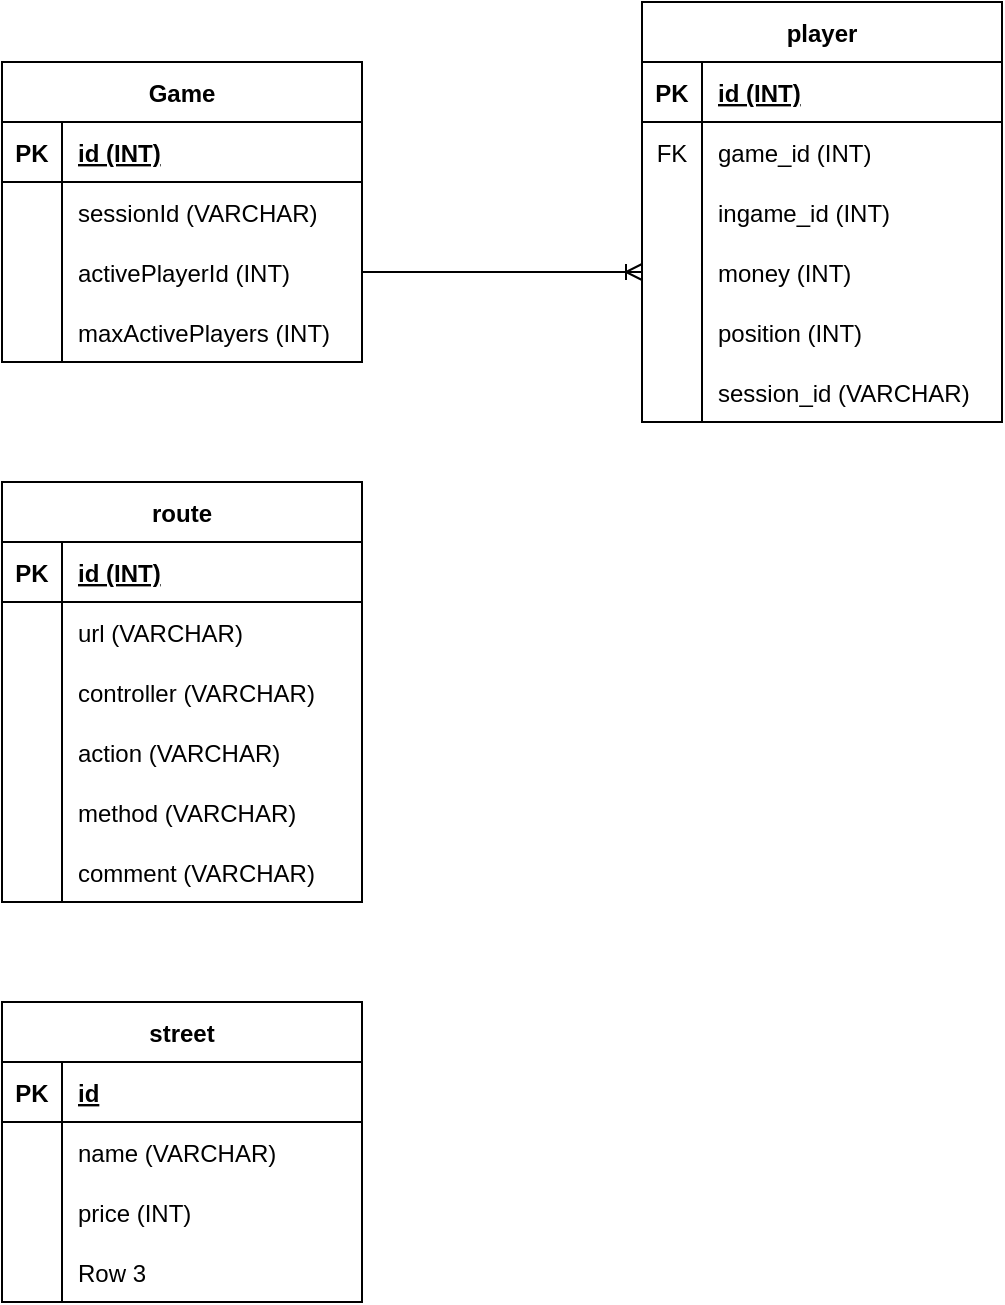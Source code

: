 <mxfile version="20.5.3" type="device"><diagram id="LP4sQiirfoP7FTKP3Act" name="Seite-1"><mxGraphModel dx="782" dy="428" grid="1" gridSize="10" guides="1" tooltips="1" connect="1" arrows="1" fold="1" page="1" pageScale="1" pageWidth="827" pageHeight="1169" math="0" shadow="0"><root><mxCell id="0"/><mxCell id="1" parent="0"/><mxCell id="oeUHayHiVh_X-7XYFyTw-1" value="Game" style="shape=table;startSize=30;container=1;collapsible=1;childLayout=tableLayout;fixedRows=1;rowLines=0;fontStyle=1;align=center;resizeLast=1;" vertex="1" parent="1"><mxGeometry x="100" y="120" width="180" height="150" as="geometry"/></mxCell><mxCell id="oeUHayHiVh_X-7XYFyTw-2" value="" style="shape=tableRow;horizontal=0;startSize=0;swimlaneHead=0;swimlaneBody=0;fillColor=none;collapsible=0;dropTarget=0;points=[[0,0.5],[1,0.5]];portConstraint=eastwest;top=0;left=0;right=0;bottom=1;" vertex="1" parent="oeUHayHiVh_X-7XYFyTw-1"><mxGeometry y="30" width="180" height="30" as="geometry"/></mxCell><mxCell id="oeUHayHiVh_X-7XYFyTw-3" value="PK" style="shape=partialRectangle;connectable=0;fillColor=none;top=0;left=0;bottom=0;right=0;fontStyle=1;overflow=hidden;" vertex="1" parent="oeUHayHiVh_X-7XYFyTw-2"><mxGeometry width="30" height="30" as="geometry"><mxRectangle width="30" height="30" as="alternateBounds"/></mxGeometry></mxCell><mxCell id="oeUHayHiVh_X-7XYFyTw-4" value="id (INT)" style="shape=partialRectangle;connectable=0;fillColor=none;top=0;left=0;bottom=0;right=0;align=left;spacingLeft=6;fontStyle=5;overflow=hidden;" vertex="1" parent="oeUHayHiVh_X-7XYFyTw-2"><mxGeometry x="30" width="150" height="30" as="geometry"><mxRectangle width="150" height="30" as="alternateBounds"/></mxGeometry></mxCell><mxCell id="oeUHayHiVh_X-7XYFyTw-5" value="" style="shape=tableRow;horizontal=0;startSize=0;swimlaneHead=0;swimlaneBody=0;fillColor=none;collapsible=0;dropTarget=0;points=[[0,0.5],[1,0.5]];portConstraint=eastwest;top=0;left=0;right=0;bottom=0;" vertex="1" parent="oeUHayHiVh_X-7XYFyTw-1"><mxGeometry y="60" width="180" height="30" as="geometry"/></mxCell><mxCell id="oeUHayHiVh_X-7XYFyTw-6" value="" style="shape=partialRectangle;connectable=0;fillColor=none;top=0;left=0;bottom=0;right=0;editable=1;overflow=hidden;" vertex="1" parent="oeUHayHiVh_X-7XYFyTw-5"><mxGeometry width="30" height="30" as="geometry"><mxRectangle width="30" height="30" as="alternateBounds"/></mxGeometry></mxCell><mxCell id="oeUHayHiVh_X-7XYFyTw-7" value="sessionId (VARCHAR)" style="shape=partialRectangle;connectable=0;fillColor=none;top=0;left=0;bottom=0;right=0;align=left;spacingLeft=6;overflow=hidden;" vertex="1" parent="oeUHayHiVh_X-7XYFyTw-5"><mxGeometry x="30" width="150" height="30" as="geometry"><mxRectangle width="150" height="30" as="alternateBounds"/></mxGeometry></mxCell><mxCell id="oeUHayHiVh_X-7XYFyTw-8" value="" style="shape=tableRow;horizontal=0;startSize=0;swimlaneHead=0;swimlaneBody=0;fillColor=none;collapsible=0;dropTarget=0;points=[[0,0.5],[1,0.5]];portConstraint=eastwest;top=0;left=0;right=0;bottom=0;" vertex="1" parent="oeUHayHiVh_X-7XYFyTw-1"><mxGeometry y="90" width="180" height="30" as="geometry"/></mxCell><mxCell id="oeUHayHiVh_X-7XYFyTw-9" value="" style="shape=partialRectangle;connectable=0;fillColor=none;top=0;left=0;bottom=0;right=0;editable=1;overflow=hidden;" vertex="1" parent="oeUHayHiVh_X-7XYFyTw-8"><mxGeometry width="30" height="30" as="geometry"><mxRectangle width="30" height="30" as="alternateBounds"/></mxGeometry></mxCell><mxCell id="oeUHayHiVh_X-7XYFyTw-10" value="activePlayerId (INT)" style="shape=partialRectangle;connectable=0;fillColor=none;top=0;left=0;bottom=0;right=0;align=left;spacingLeft=6;overflow=hidden;" vertex="1" parent="oeUHayHiVh_X-7XYFyTw-8"><mxGeometry x="30" width="150" height="30" as="geometry"><mxRectangle width="150" height="30" as="alternateBounds"/></mxGeometry></mxCell><mxCell id="oeUHayHiVh_X-7XYFyTw-11" value="" style="shape=tableRow;horizontal=0;startSize=0;swimlaneHead=0;swimlaneBody=0;fillColor=none;collapsible=0;dropTarget=0;points=[[0,0.5],[1,0.5]];portConstraint=eastwest;top=0;left=0;right=0;bottom=0;" vertex="1" parent="oeUHayHiVh_X-7XYFyTw-1"><mxGeometry y="120" width="180" height="30" as="geometry"/></mxCell><mxCell id="oeUHayHiVh_X-7XYFyTw-12" value="" style="shape=partialRectangle;connectable=0;fillColor=none;top=0;left=0;bottom=0;right=0;editable=1;overflow=hidden;" vertex="1" parent="oeUHayHiVh_X-7XYFyTw-11"><mxGeometry width="30" height="30" as="geometry"><mxRectangle width="30" height="30" as="alternateBounds"/></mxGeometry></mxCell><mxCell id="oeUHayHiVh_X-7XYFyTw-13" value="maxActivePlayers (INT)" style="shape=partialRectangle;connectable=0;fillColor=none;top=0;left=0;bottom=0;right=0;align=left;spacingLeft=6;overflow=hidden;" vertex="1" parent="oeUHayHiVh_X-7XYFyTw-11"><mxGeometry x="30" width="150" height="30" as="geometry"><mxRectangle width="150" height="30" as="alternateBounds"/></mxGeometry></mxCell><mxCell id="oeUHayHiVh_X-7XYFyTw-14" value="player" style="shape=table;startSize=30;container=1;collapsible=1;childLayout=tableLayout;fixedRows=1;rowLines=0;fontStyle=1;align=center;resizeLast=1;" vertex="1" parent="1"><mxGeometry x="420" y="90" width="180" height="210" as="geometry"/></mxCell><mxCell id="oeUHayHiVh_X-7XYFyTw-15" value="" style="shape=tableRow;horizontal=0;startSize=0;swimlaneHead=0;swimlaneBody=0;fillColor=none;collapsible=0;dropTarget=0;points=[[0,0.5],[1,0.5]];portConstraint=eastwest;top=0;left=0;right=0;bottom=1;" vertex="1" parent="oeUHayHiVh_X-7XYFyTw-14"><mxGeometry y="30" width="180" height="30" as="geometry"/></mxCell><mxCell id="oeUHayHiVh_X-7XYFyTw-16" value="PK" style="shape=partialRectangle;connectable=0;fillColor=none;top=0;left=0;bottom=0;right=0;fontStyle=1;overflow=hidden;" vertex="1" parent="oeUHayHiVh_X-7XYFyTw-15"><mxGeometry width="30" height="30" as="geometry"><mxRectangle width="30" height="30" as="alternateBounds"/></mxGeometry></mxCell><mxCell id="oeUHayHiVh_X-7XYFyTw-17" value="id (INT)" style="shape=partialRectangle;connectable=0;fillColor=none;top=0;left=0;bottom=0;right=0;align=left;spacingLeft=6;fontStyle=5;overflow=hidden;" vertex="1" parent="oeUHayHiVh_X-7XYFyTw-15"><mxGeometry x="30" width="150" height="30" as="geometry"><mxRectangle width="150" height="30" as="alternateBounds"/></mxGeometry></mxCell><mxCell id="oeUHayHiVh_X-7XYFyTw-18" value="" style="shape=tableRow;horizontal=0;startSize=0;swimlaneHead=0;swimlaneBody=0;fillColor=none;collapsible=0;dropTarget=0;points=[[0,0.5],[1,0.5]];portConstraint=eastwest;top=0;left=0;right=0;bottom=0;" vertex="1" parent="oeUHayHiVh_X-7XYFyTw-14"><mxGeometry y="60" width="180" height="30" as="geometry"/></mxCell><mxCell id="oeUHayHiVh_X-7XYFyTw-19" value="FK" style="shape=partialRectangle;connectable=0;fillColor=none;top=0;left=0;bottom=0;right=0;editable=1;overflow=hidden;" vertex="1" parent="oeUHayHiVh_X-7XYFyTw-18"><mxGeometry width="30" height="30" as="geometry"><mxRectangle width="30" height="30" as="alternateBounds"/></mxGeometry></mxCell><mxCell id="oeUHayHiVh_X-7XYFyTw-20" value="game_id (INT)" style="shape=partialRectangle;connectable=0;fillColor=none;top=0;left=0;bottom=0;right=0;align=left;spacingLeft=6;overflow=hidden;" vertex="1" parent="oeUHayHiVh_X-7XYFyTw-18"><mxGeometry x="30" width="150" height="30" as="geometry"><mxRectangle width="150" height="30" as="alternateBounds"/></mxGeometry></mxCell><mxCell id="oeUHayHiVh_X-7XYFyTw-21" value="" style="shape=tableRow;horizontal=0;startSize=0;swimlaneHead=0;swimlaneBody=0;fillColor=none;collapsible=0;dropTarget=0;points=[[0,0.5],[1,0.5]];portConstraint=eastwest;top=0;left=0;right=0;bottom=0;" vertex="1" parent="oeUHayHiVh_X-7XYFyTw-14"><mxGeometry y="90" width="180" height="30" as="geometry"/></mxCell><mxCell id="oeUHayHiVh_X-7XYFyTw-22" value="" style="shape=partialRectangle;connectable=0;fillColor=none;top=0;left=0;bottom=0;right=0;editable=1;overflow=hidden;" vertex="1" parent="oeUHayHiVh_X-7XYFyTw-21"><mxGeometry width="30" height="30" as="geometry"><mxRectangle width="30" height="30" as="alternateBounds"/></mxGeometry></mxCell><mxCell id="oeUHayHiVh_X-7XYFyTw-23" value="ingame_id (INT)" style="shape=partialRectangle;connectable=0;fillColor=none;top=0;left=0;bottom=0;right=0;align=left;spacingLeft=6;overflow=hidden;" vertex="1" parent="oeUHayHiVh_X-7XYFyTw-21"><mxGeometry x="30" width="150" height="30" as="geometry"><mxRectangle width="150" height="30" as="alternateBounds"/></mxGeometry></mxCell><mxCell id="oeUHayHiVh_X-7XYFyTw-24" value="" style="shape=tableRow;horizontal=0;startSize=0;swimlaneHead=0;swimlaneBody=0;fillColor=none;collapsible=0;dropTarget=0;points=[[0,0.5],[1,0.5]];portConstraint=eastwest;top=0;left=0;right=0;bottom=0;" vertex="1" parent="oeUHayHiVh_X-7XYFyTw-14"><mxGeometry y="120" width="180" height="30" as="geometry"/></mxCell><mxCell id="oeUHayHiVh_X-7XYFyTw-25" value="" style="shape=partialRectangle;connectable=0;fillColor=none;top=0;left=0;bottom=0;right=0;editable=1;overflow=hidden;" vertex="1" parent="oeUHayHiVh_X-7XYFyTw-24"><mxGeometry width="30" height="30" as="geometry"><mxRectangle width="30" height="30" as="alternateBounds"/></mxGeometry></mxCell><mxCell id="oeUHayHiVh_X-7XYFyTw-26" value="money (INT)" style="shape=partialRectangle;connectable=0;fillColor=none;top=0;left=0;bottom=0;right=0;align=left;spacingLeft=6;overflow=hidden;" vertex="1" parent="oeUHayHiVh_X-7XYFyTw-24"><mxGeometry x="30" width="150" height="30" as="geometry"><mxRectangle width="150" height="30" as="alternateBounds"/></mxGeometry></mxCell><mxCell id="oeUHayHiVh_X-7XYFyTw-27" value="" style="shape=tableRow;horizontal=0;startSize=0;swimlaneHead=0;swimlaneBody=0;fillColor=none;collapsible=0;dropTarget=0;points=[[0,0.5],[1,0.5]];portConstraint=eastwest;top=0;left=0;right=0;bottom=0;" vertex="1" parent="oeUHayHiVh_X-7XYFyTw-14"><mxGeometry y="150" width="180" height="30" as="geometry"/></mxCell><mxCell id="oeUHayHiVh_X-7XYFyTw-28" value="" style="shape=partialRectangle;connectable=0;fillColor=none;top=0;left=0;bottom=0;right=0;editable=1;overflow=hidden;" vertex="1" parent="oeUHayHiVh_X-7XYFyTw-27"><mxGeometry width="30" height="30" as="geometry"><mxRectangle width="30" height="30" as="alternateBounds"/></mxGeometry></mxCell><mxCell id="oeUHayHiVh_X-7XYFyTw-29" value="position (INT)" style="shape=partialRectangle;connectable=0;fillColor=none;top=0;left=0;bottom=0;right=0;align=left;spacingLeft=6;overflow=hidden;" vertex="1" parent="oeUHayHiVh_X-7XYFyTw-27"><mxGeometry x="30" width="150" height="30" as="geometry"><mxRectangle width="150" height="30" as="alternateBounds"/></mxGeometry></mxCell><mxCell id="oeUHayHiVh_X-7XYFyTw-30" value="" style="shape=tableRow;horizontal=0;startSize=0;swimlaneHead=0;swimlaneBody=0;fillColor=none;collapsible=0;dropTarget=0;points=[[0,0.5],[1,0.5]];portConstraint=eastwest;top=0;left=0;right=0;bottom=0;" vertex="1" parent="oeUHayHiVh_X-7XYFyTw-14"><mxGeometry y="180" width="180" height="30" as="geometry"/></mxCell><mxCell id="oeUHayHiVh_X-7XYFyTw-31" value="" style="shape=partialRectangle;connectable=0;fillColor=none;top=0;left=0;bottom=0;right=0;editable=1;overflow=hidden;" vertex="1" parent="oeUHayHiVh_X-7XYFyTw-30"><mxGeometry width="30" height="30" as="geometry"><mxRectangle width="30" height="30" as="alternateBounds"/></mxGeometry></mxCell><mxCell id="oeUHayHiVh_X-7XYFyTw-32" value="session_id (VARCHAR)" style="shape=partialRectangle;connectable=0;fillColor=none;top=0;left=0;bottom=0;right=0;align=left;spacingLeft=6;overflow=hidden;" vertex="1" parent="oeUHayHiVh_X-7XYFyTw-30"><mxGeometry x="30" width="150" height="30" as="geometry"><mxRectangle width="150" height="30" as="alternateBounds"/></mxGeometry></mxCell><mxCell id="oeUHayHiVh_X-7XYFyTw-33" value="route" style="shape=table;startSize=30;container=1;collapsible=1;childLayout=tableLayout;fixedRows=1;rowLines=0;fontStyle=1;align=center;resizeLast=1;" vertex="1" parent="1"><mxGeometry x="100" y="330" width="180" height="210" as="geometry"/></mxCell><mxCell id="oeUHayHiVh_X-7XYFyTw-34" value="" style="shape=tableRow;horizontal=0;startSize=0;swimlaneHead=0;swimlaneBody=0;fillColor=none;collapsible=0;dropTarget=0;points=[[0,0.5],[1,0.5]];portConstraint=eastwest;top=0;left=0;right=0;bottom=1;" vertex="1" parent="oeUHayHiVh_X-7XYFyTw-33"><mxGeometry y="30" width="180" height="30" as="geometry"/></mxCell><mxCell id="oeUHayHiVh_X-7XYFyTw-35" value="PK" style="shape=partialRectangle;connectable=0;fillColor=none;top=0;left=0;bottom=0;right=0;fontStyle=1;overflow=hidden;" vertex="1" parent="oeUHayHiVh_X-7XYFyTw-34"><mxGeometry width="30" height="30" as="geometry"><mxRectangle width="30" height="30" as="alternateBounds"/></mxGeometry></mxCell><mxCell id="oeUHayHiVh_X-7XYFyTw-36" value="id (INT)" style="shape=partialRectangle;connectable=0;fillColor=none;top=0;left=0;bottom=0;right=0;align=left;spacingLeft=6;fontStyle=5;overflow=hidden;" vertex="1" parent="oeUHayHiVh_X-7XYFyTw-34"><mxGeometry x="30" width="150" height="30" as="geometry"><mxRectangle width="150" height="30" as="alternateBounds"/></mxGeometry></mxCell><mxCell id="oeUHayHiVh_X-7XYFyTw-37" value="" style="shape=tableRow;horizontal=0;startSize=0;swimlaneHead=0;swimlaneBody=0;fillColor=none;collapsible=0;dropTarget=0;points=[[0,0.5],[1,0.5]];portConstraint=eastwest;top=0;left=0;right=0;bottom=0;" vertex="1" parent="oeUHayHiVh_X-7XYFyTw-33"><mxGeometry y="60" width="180" height="30" as="geometry"/></mxCell><mxCell id="oeUHayHiVh_X-7XYFyTw-38" value="" style="shape=partialRectangle;connectable=0;fillColor=none;top=0;left=0;bottom=0;right=0;editable=1;overflow=hidden;" vertex="1" parent="oeUHayHiVh_X-7XYFyTw-37"><mxGeometry width="30" height="30" as="geometry"><mxRectangle width="30" height="30" as="alternateBounds"/></mxGeometry></mxCell><mxCell id="oeUHayHiVh_X-7XYFyTw-39" value="url (VARCHAR)" style="shape=partialRectangle;connectable=0;fillColor=none;top=0;left=0;bottom=0;right=0;align=left;spacingLeft=6;overflow=hidden;" vertex="1" parent="oeUHayHiVh_X-7XYFyTw-37"><mxGeometry x="30" width="150" height="30" as="geometry"><mxRectangle width="150" height="30" as="alternateBounds"/></mxGeometry></mxCell><mxCell id="oeUHayHiVh_X-7XYFyTw-40" value="" style="shape=tableRow;horizontal=0;startSize=0;swimlaneHead=0;swimlaneBody=0;fillColor=none;collapsible=0;dropTarget=0;points=[[0,0.5],[1,0.5]];portConstraint=eastwest;top=0;left=0;right=0;bottom=0;" vertex="1" parent="oeUHayHiVh_X-7XYFyTw-33"><mxGeometry y="90" width="180" height="30" as="geometry"/></mxCell><mxCell id="oeUHayHiVh_X-7XYFyTw-41" value="" style="shape=partialRectangle;connectable=0;fillColor=none;top=0;left=0;bottom=0;right=0;editable=1;overflow=hidden;" vertex="1" parent="oeUHayHiVh_X-7XYFyTw-40"><mxGeometry width="30" height="30" as="geometry"><mxRectangle width="30" height="30" as="alternateBounds"/></mxGeometry></mxCell><mxCell id="oeUHayHiVh_X-7XYFyTw-42" value="controller (VARCHAR)" style="shape=partialRectangle;connectable=0;fillColor=none;top=0;left=0;bottom=0;right=0;align=left;spacingLeft=6;overflow=hidden;" vertex="1" parent="oeUHayHiVh_X-7XYFyTw-40"><mxGeometry x="30" width="150" height="30" as="geometry"><mxRectangle width="150" height="30" as="alternateBounds"/></mxGeometry></mxCell><mxCell id="oeUHayHiVh_X-7XYFyTw-43" value="" style="shape=tableRow;horizontal=0;startSize=0;swimlaneHead=0;swimlaneBody=0;fillColor=none;collapsible=0;dropTarget=0;points=[[0,0.5],[1,0.5]];portConstraint=eastwest;top=0;left=0;right=0;bottom=0;" vertex="1" parent="oeUHayHiVh_X-7XYFyTw-33"><mxGeometry y="120" width="180" height="30" as="geometry"/></mxCell><mxCell id="oeUHayHiVh_X-7XYFyTw-44" value="" style="shape=partialRectangle;connectable=0;fillColor=none;top=0;left=0;bottom=0;right=0;editable=1;overflow=hidden;" vertex="1" parent="oeUHayHiVh_X-7XYFyTw-43"><mxGeometry width="30" height="30" as="geometry"><mxRectangle width="30" height="30" as="alternateBounds"/></mxGeometry></mxCell><mxCell id="oeUHayHiVh_X-7XYFyTw-45" value="action (VARCHAR)" style="shape=partialRectangle;connectable=0;fillColor=none;top=0;left=0;bottom=0;right=0;align=left;spacingLeft=6;overflow=hidden;" vertex="1" parent="oeUHayHiVh_X-7XYFyTw-43"><mxGeometry x="30" width="150" height="30" as="geometry"><mxRectangle width="150" height="30" as="alternateBounds"/></mxGeometry></mxCell><mxCell id="oeUHayHiVh_X-7XYFyTw-46" value="" style="shape=tableRow;horizontal=0;startSize=0;swimlaneHead=0;swimlaneBody=0;fillColor=none;collapsible=0;dropTarget=0;points=[[0,0.5],[1,0.5]];portConstraint=eastwest;top=0;left=0;right=0;bottom=0;" vertex="1" parent="oeUHayHiVh_X-7XYFyTw-33"><mxGeometry y="150" width="180" height="30" as="geometry"/></mxCell><mxCell id="oeUHayHiVh_X-7XYFyTw-47" value="" style="shape=partialRectangle;connectable=0;fillColor=none;top=0;left=0;bottom=0;right=0;editable=1;overflow=hidden;" vertex="1" parent="oeUHayHiVh_X-7XYFyTw-46"><mxGeometry width="30" height="30" as="geometry"><mxRectangle width="30" height="30" as="alternateBounds"/></mxGeometry></mxCell><mxCell id="oeUHayHiVh_X-7XYFyTw-48" value="method (VARCHAR)" style="shape=partialRectangle;connectable=0;fillColor=none;top=0;left=0;bottom=0;right=0;align=left;spacingLeft=6;overflow=hidden;" vertex="1" parent="oeUHayHiVh_X-7XYFyTw-46"><mxGeometry x="30" width="150" height="30" as="geometry"><mxRectangle width="150" height="30" as="alternateBounds"/></mxGeometry></mxCell><mxCell id="oeUHayHiVh_X-7XYFyTw-49" value="" style="shape=tableRow;horizontal=0;startSize=0;swimlaneHead=0;swimlaneBody=0;fillColor=none;collapsible=0;dropTarget=0;points=[[0,0.5],[1,0.5]];portConstraint=eastwest;top=0;left=0;right=0;bottom=0;" vertex="1" parent="oeUHayHiVh_X-7XYFyTw-33"><mxGeometry y="180" width="180" height="30" as="geometry"/></mxCell><mxCell id="oeUHayHiVh_X-7XYFyTw-50" value="" style="shape=partialRectangle;connectable=0;fillColor=none;top=0;left=0;bottom=0;right=0;editable=1;overflow=hidden;" vertex="1" parent="oeUHayHiVh_X-7XYFyTw-49"><mxGeometry width="30" height="30" as="geometry"><mxRectangle width="30" height="30" as="alternateBounds"/></mxGeometry></mxCell><mxCell id="oeUHayHiVh_X-7XYFyTw-51" value="comment (VARCHAR)" style="shape=partialRectangle;connectable=0;fillColor=none;top=0;left=0;bottom=0;right=0;align=left;spacingLeft=6;overflow=hidden;" vertex="1" parent="oeUHayHiVh_X-7XYFyTw-49"><mxGeometry x="30" width="150" height="30" as="geometry"><mxRectangle width="150" height="30" as="alternateBounds"/></mxGeometry></mxCell><mxCell id="oeUHayHiVh_X-7XYFyTw-52" value="street" style="shape=table;startSize=30;container=1;collapsible=1;childLayout=tableLayout;fixedRows=1;rowLines=0;fontStyle=1;align=center;resizeLast=1;" vertex="1" parent="1"><mxGeometry x="100" y="590" width="180" height="150" as="geometry"/></mxCell><mxCell id="oeUHayHiVh_X-7XYFyTw-53" value="" style="shape=tableRow;horizontal=0;startSize=0;swimlaneHead=0;swimlaneBody=0;fillColor=none;collapsible=0;dropTarget=0;points=[[0,0.5],[1,0.5]];portConstraint=eastwest;top=0;left=0;right=0;bottom=1;" vertex="1" parent="oeUHayHiVh_X-7XYFyTw-52"><mxGeometry y="30" width="180" height="30" as="geometry"/></mxCell><mxCell id="oeUHayHiVh_X-7XYFyTw-54" value="PK" style="shape=partialRectangle;connectable=0;fillColor=none;top=0;left=0;bottom=0;right=0;fontStyle=1;overflow=hidden;" vertex="1" parent="oeUHayHiVh_X-7XYFyTw-53"><mxGeometry width="30" height="30" as="geometry"><mxRectangle width="30" height="30" as="alternateBounds"/></mxGeometry></mxCell><mxCell id="oeUHayHiVh_X-7XYFyTw-55" value="id" style="shape=partialRectangle;connectable=0;fillColor=none;top=0;left=0;bottom=0;right=0;align=left;spacingLeft=6;fontStyle=5;overflow=hidden;" vertex="1" parent="oeUHayHiVh_X-7XYFyTw-53"><mxGeometry x="30" width="150" height="30" as="geometry"><mxRectangle width="150" height="30" as="alternateBounds"/></mxGeometry></mxCell><mxCell id="oeUHayHiVh_X-7XYFyTw-56" value="" style="shape=tableRow;horizontal=0;startSize=0;swimlaneHead=0;swimlaneBody=0;fillColor=none;collapsible=0;dropTarget=0;points=[[0,0.5],[1,0.5]];portConstraint=eastwest;top=0;left=0;right=0;bottom=0;" vertex="1" parent="oeUHayHiVh_X-7XYFyTw-52"><mxGeometry y="60" width="180" height="30" as="geometry"/></mxCell><mxCell id="oeUHayHiVh_X-7XYFyTw-57" value="" style="shape=partialRectangle;connectable=0;fillColor=none;top=0;left=0;bottom=0;right=0;editable=1;overflow=hidden;" vertex="1" parent="oeUHayHiVh_X-7XYFyTw-56"><mxGeometry width="30" height="30" as="geometry"><mxRectangle width="30" height="30" as="alternateBounds"/></mxGeometry></mxCell><mxCell id="oeUHayHiVh_X-7XYFyTw-58" value="name (VARCHAR)" style="shape=partialRectangle;connectable=0;fillColor=none;top=0;left=0;bottom=0;right=0;align=left;spacingLeft=6;overflow=hidden;" vertex="1" parent="oeUHayHiVh_X-7XYFyTw-56"><mxGeometry x="30" width="150" height="30" as="geometry"><mxRectangle width="150" height="30" as="alternateBounds"/></mxGeometry></mxCell><mxCell id="oeUHayHiVh_X-7XYFyTw-59" value="" style="shape=tableRow;horizontal=0;startSize=0;swimlaneHead=0;swimlaneBody=0;fillColor=none;collapsible=0;dropTarget=0;points=[[0,0.5],[1,0.5]];portConstraint=eastwest;top=0;left=0;right=0;bottom=0;" vertex="1" parent="oeUHayHiVh_X-7XYFyTw-52"><mxGeometry y="90" width="180" height="30" as="geometry"/></mxCell><mxCell id="oeUHayHiVh_X-7XYFyTw-60" value="" style="shape=partialRectangle;connectable=0;fillColor=none;top=0;left=0;bottom=0;right=0;editable=1;overflow=hidden;" vertex="1" parent="oeUHayHiVh_X-7XYFyTw-59"><mxGeometry width="30" height="30" as="geometry"><mxRectangle width="30" height="30" as="alternateBounds"/></mxGeometry></mxCell><mxCell id="oeUHayHiVh_X-7XYFyTw-61" value="price (INT)" style="shape=partialRectangle;connectable=0;fillColor=none;top=0;left=0;bottom=0;right=0;align=left;spacingLeft=6;overflow=hidden;" vertex="1" parent="oeUHayHiVh_X-7XYFyTw-59"><mxGeometry x="30" width="150" height="30" as="geometry"><mxRectangle width="150" height="30" as="alternateBounds"/></mxGeometry></mxCell><mxCell id="oeUHayHiVh_X-7XYFyTw-62" value="" style="shape=tableRow;horizontal=0;startSize=0;swimlaneHead=0;swimlaneBody=0;fillColor=none;collapsible=0;dropTarget=0;points=[[0,0.5],[1,0.5]];portConstraint=eastwest;top=0;left=0;right=0;bottom=0;" vertex="1" parent="oeUHayHiVh_X-7XYFyTw-52"><mxGeometry y="120" width="180" height="30" as="geometry"/></mxCell><mxCell id="oeUHayHiVh_X-7XYFyTw-63" value="" style="shape=partialRectangle;connectable=0;fillColor=none;top=0;left=0;bottom=0;right=0;editable=1;overflow=hidden;" vertex="1" parent="oeUHayHiVh_X-7XYFyTw-62"><mxGeometry width="30" height="30" as="geometry"><mxRectangle width="30" height="30" as="alternateBounds"/></mxGeometry></mxCell><mxCell id="oeUHayHiVh_X-7XYFyTw-64" value="Row 3" style="shape=partialRectangle;connectable=0;fillColor=none;top=0;left=0;bottom=0;right=0;align=left;spacingLeft=6;overflow=hidden;" vertex="1" parent="oeUHayHiVh_X-7XYFyTw-62"><mxGeometry x="30" width="150" height="30" as="geometry"><mxRectangle width="150" height="30" as="alternateBounds"/></mxGeometry></mxCell><mxCell id="oeUHayHiVh_X-7XYFyTw-65" value="" style="edgeStyle=entityRelationEdgeStyle;fontSize=12;html=1;endArrow=ERoneToMany;rounded=0;exitX=1;exitY=0.5;exitDx=0;exitDy=0;entryX=0;entryY=0.5;entryDx=0;entryDy=0;" edge="1" parent="1" source="oeUHayHiVh_X-7XYFyTw-8" target="oeUHayHiVh_X-7XYFyTw-24"><mxGeometry width="100" height="100" relative="1" as="geometry"><mxPoint x="310" y="360" as="sourcePoint"/><mxPoint x="410" y="260" as="targetPoint"/></mxGeometry></mxCell></root></mxGraphModel></diagram></mxfile>